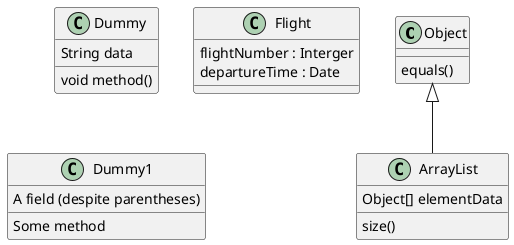 @startuml
Object <|-- ArrayList

Object : equals()
ArrayList : Object[] elementData
ArrayList : size()

class Dummy {
	String data
	void method()
}

class Flight {
	flightNumber : Interger
	departureTime : Date
}

class Dummy1 {
	{field} A field (despite parentheses)
	{method} Some method
}
@enduml